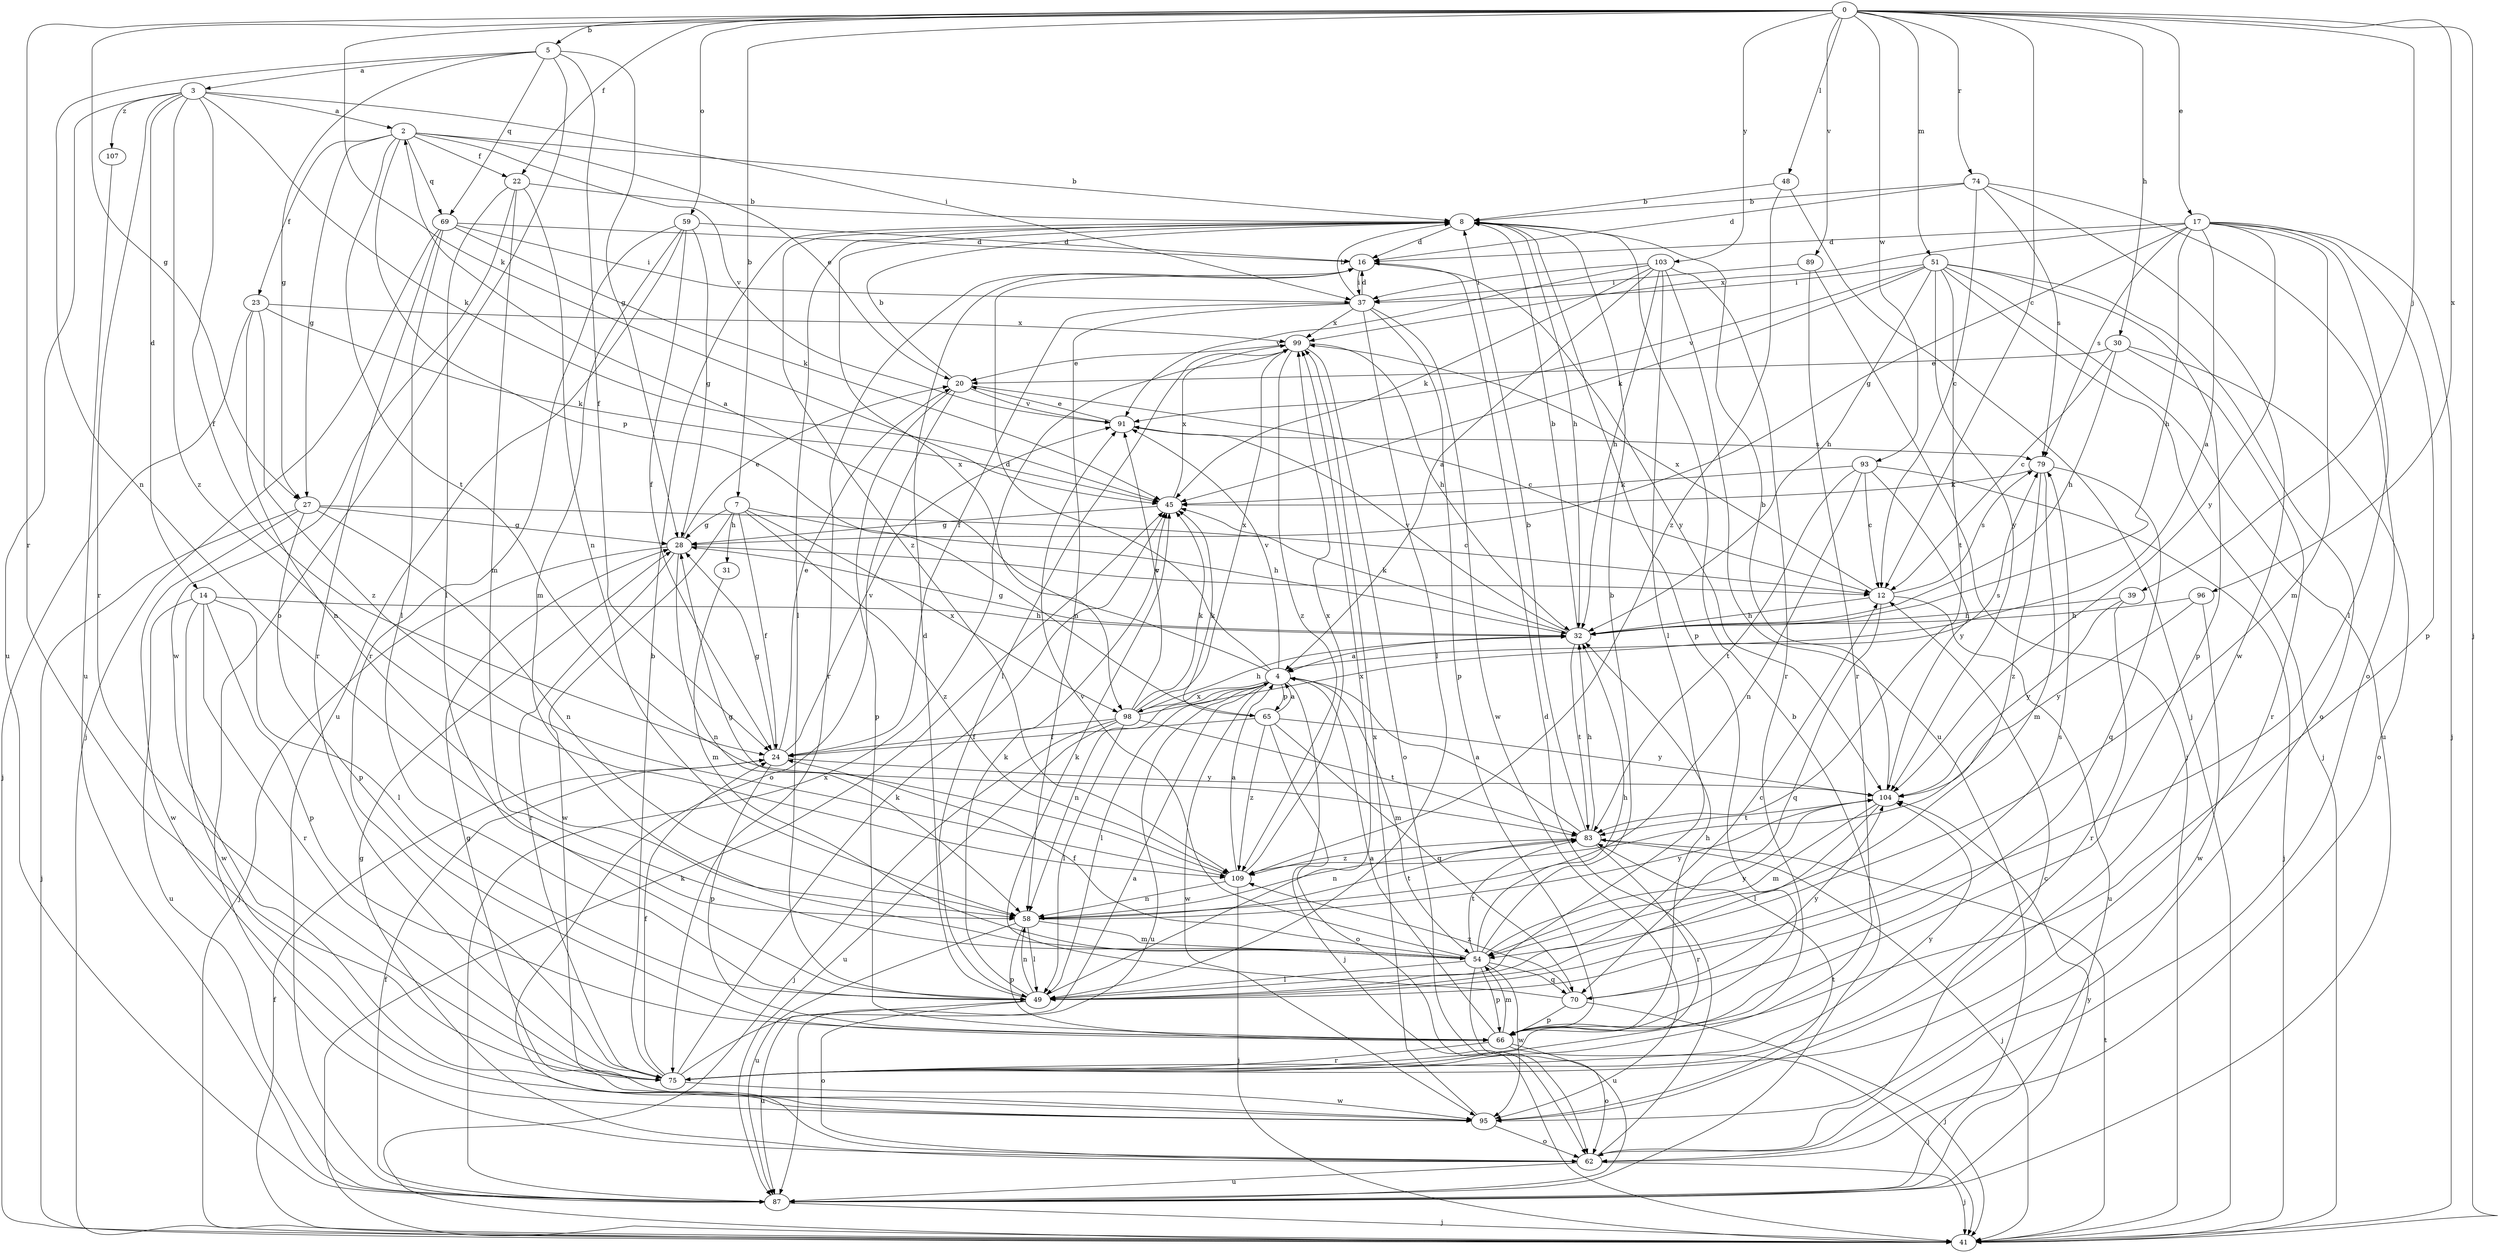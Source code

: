 strict digraph  {
0;
2;
3;
4;
5;
7;
8;
12;
14;
16;
17;
20;
22;
23;
24;
27;
28;
30;
31;
32;
37;
39;
41;
45;
48;
49;
51;
54;
58;
59;
62;
65;
66;
69;
70;
74;
75;
79;
83;
87;
89;
91;
93;
95;
96;
98;
99;
103;
104;
107;
109;
0 -> 5  [label=b];
0 -> 7  [label=b];
0 -> 12  [label=c];
0 -> 17  [label=e];
0 -> 22  [label=f];
0 -> 27  [label=g];
0 -> 30  [label=h];
0 -> 39  [label=j];
0 -> 41  [label=j];
0 -> 45  [label=k];
0 -> 48  [label=l];
0 -> 51  [label=m];
0 -> 59  [label=o];
0 -> 74  [label=r];
0 -> 75  [label=r];
0 -> 89  [label=v];
0 -> 93  [label=w];
0 -> 96  [label=x];
0 -> 103  [label=y];
2 -> 8  [label=b];
2 -> 20  [label=e];
2 -> 22  [label=f];
2 -> 23  [label=f];
2 -> 27  [label=g];
2 -> 65  [label=p];
2 -> 69  [label=q];
2 -> 83  [label=t];
2 -> 91  [label=v];
3 -> 2  [label=a];
3 -> 14  [label=d];
3 -> 24  [label=f];
3 -> 37  [label=i];
3 -> 45  [label=k];
3 -> 75  [label=r];
3 -> 87  [label=u];
3 -> 107  [label=z];
3 -> 109  [label=z];
4 -> 2  [label=a];
4 -> 16  [label=d];
4 -> 41  [label=j];
4 -> 49  [label=l];
4 -> 54  [label=m];
4 -> 58  [label=n];
4 -> 65  [label=p];
4 -> 87  [label=u];
4 -> 91  [label=v];
4 -> 95  [label=w];
4 -> 98  [label=x];
5 -> 3  [label=a];
5 -> 24  [label=f];
5 -> 27  [label=g];
5 -> 28  [label=g];
5 -> 58  [label=n];
5 -> 62  [label=o];
5 -> 69  [label=q];
7 -> 24  [label=f];
7 -> 28  [label=g];
7 -> 31  [label=h];
7 -> 32  [label=h];
7 -> 95  [label=w];
7 -> 98  [label=x];
7 -> 109  [label=z];
8 -> 16  [label=d];
8 -> 32  [label=h];
8 -> 49  [label=l];
8 -> 66  [label=p];
8 -> 98  [label=x];
8 -> 109  [label=z];
12 -> 32  [label=h];
12 -> 70  [label=q];
12 -> 79  [label=s];
12 -> 87  [label=u];
12 -> 99  [label=x];
14 -> 32  [label=h];
14 -> 49  [label=l];
14 -> 66  [label=p];
14 -> 75  [label=r];
14 -> 87  [label=u];
14 -> 95  [label=w];
16 -> 37  [label=i];
16 -> 75  [label=r];
16 -> 104  [label=y];
17 -> 4  [label=a];
17 -> 16  [label=d];
17 -> 28  [label=g];
17 -> 32  [label=h];
17 -> 41  [label=j];
17 -> 49  [label=l];
17 -> 54  [label=m];
17 -> 66  [label=p];
17 -> 79  [label=s];
17 -> 99  [label=x];
17 -> 104  [label=y];
20 -> 8  [label=b];
20 -> 12  [label=c];
20 -> 62  [label=o];
20 -> 66  [label=p];
20 -> 91  [label=v];
22 -> 8  [label=b];
22 -> 49  [label=l];
22 -> 54  [label=m];
22 -> 58  [label=n];
22 -> 95  [label=w];
23 -> 41  [label=j];
23 -> 45  [label=k];
23 -> 58  [label=n];
23 -> 99  [label=x];
23 -> 109  [label=z];
24 -> 20  [label=e];
24 -> 28  [label=g];
24 -> 66  [label=p];
24 -> 91  [label=v];
24 -> 104  [label=y];
27 -> 12  [label=c];
27 -> 28  [label=g];
27 -> 41  [label=j];
27 -> 58  [label=n];
27 -> 66  [label=p];
27 -> 95  [label=w];
28 -> 12  [label=c];
28 -> 20  [label=e];
28 -> 41  [label=j];
28 -> 58  [label=n];
28 -> 75  [label=r];
30 -> 12  [label=c];
30 -> 20  [label=e];
30 -> 32  [label=h];
30 -> 62  [label=o];
30 -> 75  [label=r];
31 -> 54  [label=m];
32 -> 4  [label=a];
32 -> 8  [label=b];
32 -> 28  [label=g];
32 -> 45  [label=k];
32 -> 83  [label=t];
32 -> 91  [label=v];
37 -> 8  [label=b];
37 -> 16  [label=d];
37 -> 24  [label=f];
37 -> 49  [label=l];
37 -> 58  [label=n];
37 -> 66  [label=p];
37 -> 95  [label=w];
37 -> 99  [label=x];
39 -> 32  [label=h];
39 -> 75  [label=r];
39 -> 104  [label=y];
41 -> 24  [label=f];
41 -> 45  [label=k];
41 -> 83  [label=t];
45 -> 28  [label=g];
45 -> 99  [label=x];
48 -> 8  [label=b];
48 -> 41  [label=j];
48 -> 109  [label=z];
49 -> 12  [label=c];
49 -> 16  [label=d];
49 -> 45  [label=k];
49 -> 58  [label=n];
49 -> 62  [label=o];
49 -> 79  [label=s];
49 -> 87  [label=u];
49 -> 99  [label=x];
51 -> 32  [label=h];
51 -> 37  [label=i];
51 -> 41  [label=j];
51 -> 45  [label=k];
51 -> 62  [label=o];
51 -> 66  [label=p];
51 -> 83  [label=t];
51 -> 87  [label=u];
51 -> 91  [label=v];
51 -> 104  [label=y];
54 -> 8  [label=b];
54 -> 24  [label=f];
54 -> 32  [label=h];
54 -> 49  [label=l];
54 -> 66  [label=p];
54 -> 70  [label=q];
54 -> 83  [label=t];
54 -> 87  [label=u];
54 -> 91  [label=v];
54 -> 95  [label=w];
54 -> 104  [label=y];
58 -> 49  [label=l];
58 -> 54  [label=m];
58 -> 66  [label=p];
58 -> 83  [label=t];
58 -> 87  [label=u];
58 -> 104  [label=y];
59 -> 16  [label=d];
59 -> 24  [label=f];
59 -> 28  [label=g];
59 -> 54  [label=m];
59 -> 75  [label=r];
59 -> 87  [label=u];
62 -> 12  [label=c];
62 -> 16  [label=d];
62 -> 28  [label=g];
62 -> 41  [label=j];
62 -> 87  [label=u];
65 -> 4  [label=a];
65 -> 24  [label=f];
65 -> 45  [label=k];
65 -> 62  [label=o];
65 -> 70  [label=q];
65 -> 104  [label=y];
65 -> 109  [label=z];
66 -> 4  [label=a];
66 -> 32  [label=h];
66 -> 41  [label=j];
66 -> 54  [label=m];
66 -> 62  [label=o];
66 -> 75  [label=r];
69 -> 16  [label=d];
69 -> 37  [label=i];
69 -> 41  [label=j];
69 -> 45  [label=k];
69 -> 49  [label=l];
69 -> 75  [label=r];
70 -> 41  [label=j];
70 -> 45  [label=k];
70 -> 66  [label=p];
70 -> 104  [label=y];
70 -> 109  [label=z];
74 -> 8  [label=b];
74 -> 12  [label=c];
74 -> 16  [label=d];
74 -> 62  [label=o];
74 -> 79  [label=s];
74 -> 95  [label=w];
75 -> 4  [label=a];
75 -> 8  [label=b];
75 -> 24  [label=f];
75 -> 45  [label=k];
75 -> 95  [label=w];
75 -> 104  [label=y];
79 -> 45  [label=k];
79 -> 54  [label=m];
79 -> 70  [label=q];
79 -> 109  [label=z];
83 -> 4  [label=a];
83 -> 8  [label=b];
83 -> 32  [label=h];
83 -> 41  [label=j];
83 -> 58  [label=n];
83 -> 75  [label=r];
83 -> 109  [label=z];
87 -> 8  [label=b];
87 -> 24  [label=f];
87 -> 41  [label=j];
87 -> 99  [label=x];
87 -> 104  [label=y];
89 -> 37  [label=i];
89 -> 41  [label=j];
89 -> 75  [label=r];
91 -> 20  [label=e];
91 -> 79  [label=s];
93 -> 12  [label=c];
93 -> 41  [label=j];
93 -> 45  [label=k];
93 -> 58  [label=n];
93 -> 83  [label=t];
93 -> 104  [label=y];
95 -> 28  [label=g];
95 -> 62  [label=o];
95 -> 83  [label=t];
95 -> 99  [label=x];
96 -> 32  [label=h];
96 -> 95  [label=w];
96 -> 104  [label=y];
98 -> 24  [label=f];
98 -> 32  [label=h];
98 -> 41  [label=j];
98 -> 45  [label=k];
98 -> 49  [label=l];
98 -> 79  [label=s];
98 -> 83  [label=t];
98 -> 87  [label=u];
98 -> 91  [label=v];
98 -> 99  [label=x];
99 -> 20  [label=e];
99 -> 32  [label=h];
99 -> 49  [label=l];
99 -> 62  [label=o];
99 -> 109  [label=z];
103 -> 4  [label=a];
103 -> 32  [label=h];
103 -> 37  [label=i];
103 -> 45  [label=k];
103 -> 49  [label=l];
103 -> 75  [label=r];
103 -> 87  [label=u];
103 -> 91  [label=v];
104 -> 8  [label=b];
104 -> 49  [label=l];
104 -> 54  [label=m];
104 -> 83  [label=t];
107 -> 87  [label=u];
109 -> 4  [label=a];
109 -> 28  [label=g];
109 -> 41  [label=j];
109 -> 58  [label=n];
109 -> 99  [label=x];
}
